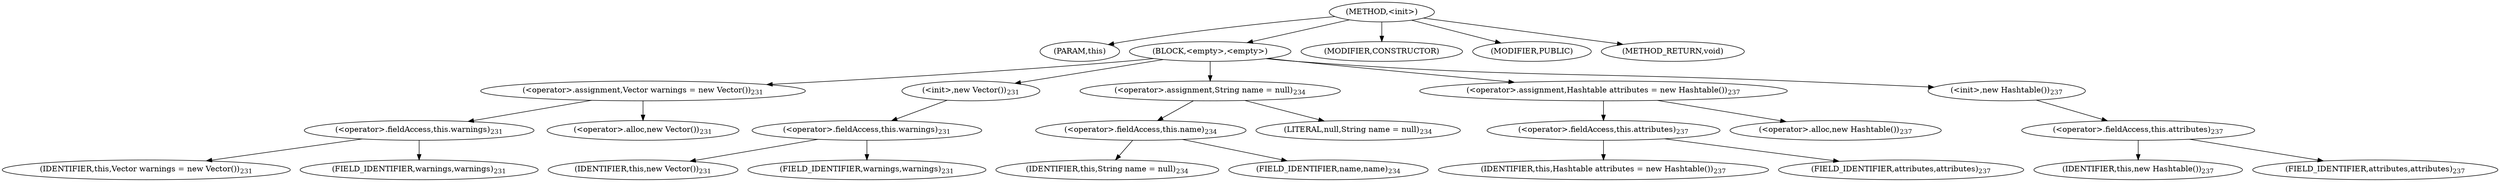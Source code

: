 digraph "&lt;init&gt;" {  
"963" [label = <(METHOD,&lt;init&gt;)> ]
"964" [label = <(PARAM,this)> ]
"965" [label = <(BLOCK,&lt;empty&gt;,&lt;empty&gt;)> ]
"966" [label = <(&lt;operator&gt;.assignment,Vector warnings = new Vector())<SUB>231</SUB>> ]
"967" [label = <(&lt;operator&gt;.fieldAccess,this.warnings)<SUB>231</SUB>> ]
"968" [label = <(IDENTIFIER,this,Vector warnings = new Vector())<SUB>231</SUB>> ]
"969" [label = <(FIELD_IDENTIFIER,warnings,warnings)<SUB>231</SUB>> ]
"970" [label = <(&lt;operator&gt;.alloc,new Vector())<SUB>231</SUB>> ]
"971" [label = <(&lt;init&gt;,new Vector())<SUB>231</SUB>> ]
"972" [label = <(&lt;operator&gt;.fieldAccess,this.warnings)<SUB>231</SUB>> ]
"973" [label = <(IDENTIFIER,this,new Vector())<SUB>231</SUB>> ]
"974" [label = <(FIELD_IDENTIFIER,warnings,warnings)<SUB>231</SUB>> ]
"975" [label = <(&lt;operator&gt;.assignment,String name = null)<SUB>234</SUB>> ]
"976" [label = <(&lt;operator&gt;.fieldAccess,this.name)<SUB>234</SUB>> ]
"977" [label = <(IDENTIFIER,this,String name = null)<SUB>234</SUB>> ]
"978" [label = <(FIELD_IDENTIFIER,name,name)<SUB>234</SUB>> ]
"979" [label = <(LITERAL,null,String name = null)<SUB>234</SUB>> ]
"980" [label = <(&lt;operator&gt;.assignment,Hashtable attributes = new Hashtable())<SUB>237</SUB>> ]
"981" [label = <(&lt;operator&gt;.fieldAccess,this.attributes)<SUB>237</SUB>> ]
"982" [label = <(IDENTIFIER,this,Hashtable attributes = new Hashtable())<SUB>237</SUB>> ]
"983" [label = <(FIELD_IDENTIFIER,attributes,attributes)<SUB>237</SUB>> ]
"984" [label = <(&lt;operator&gt;.alloc,new Hashtable())<SUB>237</SUB>> ]
"985" [label = <(&lt;init&gt;,new Hashtable())<SUB>237</SUB>> ]
"986" [label = <(&lt;operator&gt;.fieldAccess,this.attributes)<SUB>237</SUB>> ]
"987" [label = <(IDENTIFIER,this,new Hashtable())<SUB>237</SUB>> ]
"988" [label = <(FIELD_IDENTIFIER,attributes,attributes)<SUB>237</SUB>> ]
"989" [label = <(MODIFIER,CONSTRUCTOR)> ]
"990" [label = <(MODIFIER,PUBLIC)> ]
"991" [label = <(METHOD_RETURN,void)> ]
  "963" -> "964" 
  "963" -> "965" 
  "963" -> "989" 
  "963" -> "990" 
  "963" -> "991" 
  "965" -> "966" 
  "965" -> "971" 
  "965" -> "975" 
  "965" -> "980" 
  "965" -> "985" 
  "966" -> "967" 
  "966" -> "970" 
  "967" -> "968" 
  "967" -> "969" 
  "971" -> "972" 
  "972" -> "973" 
  "972" -> "974" 
  "975" -> "976" 
  "975" -> "979" 
  "976" -> "977" 
  "976" -> "978" 
  "980" -> "981" 
  "980" -> "984" 
  "981" -> "982" 
  "981" -> "983" 
  "985" -> "986" 
  "986" -> "987" 
  "986" -> "988" 
}

